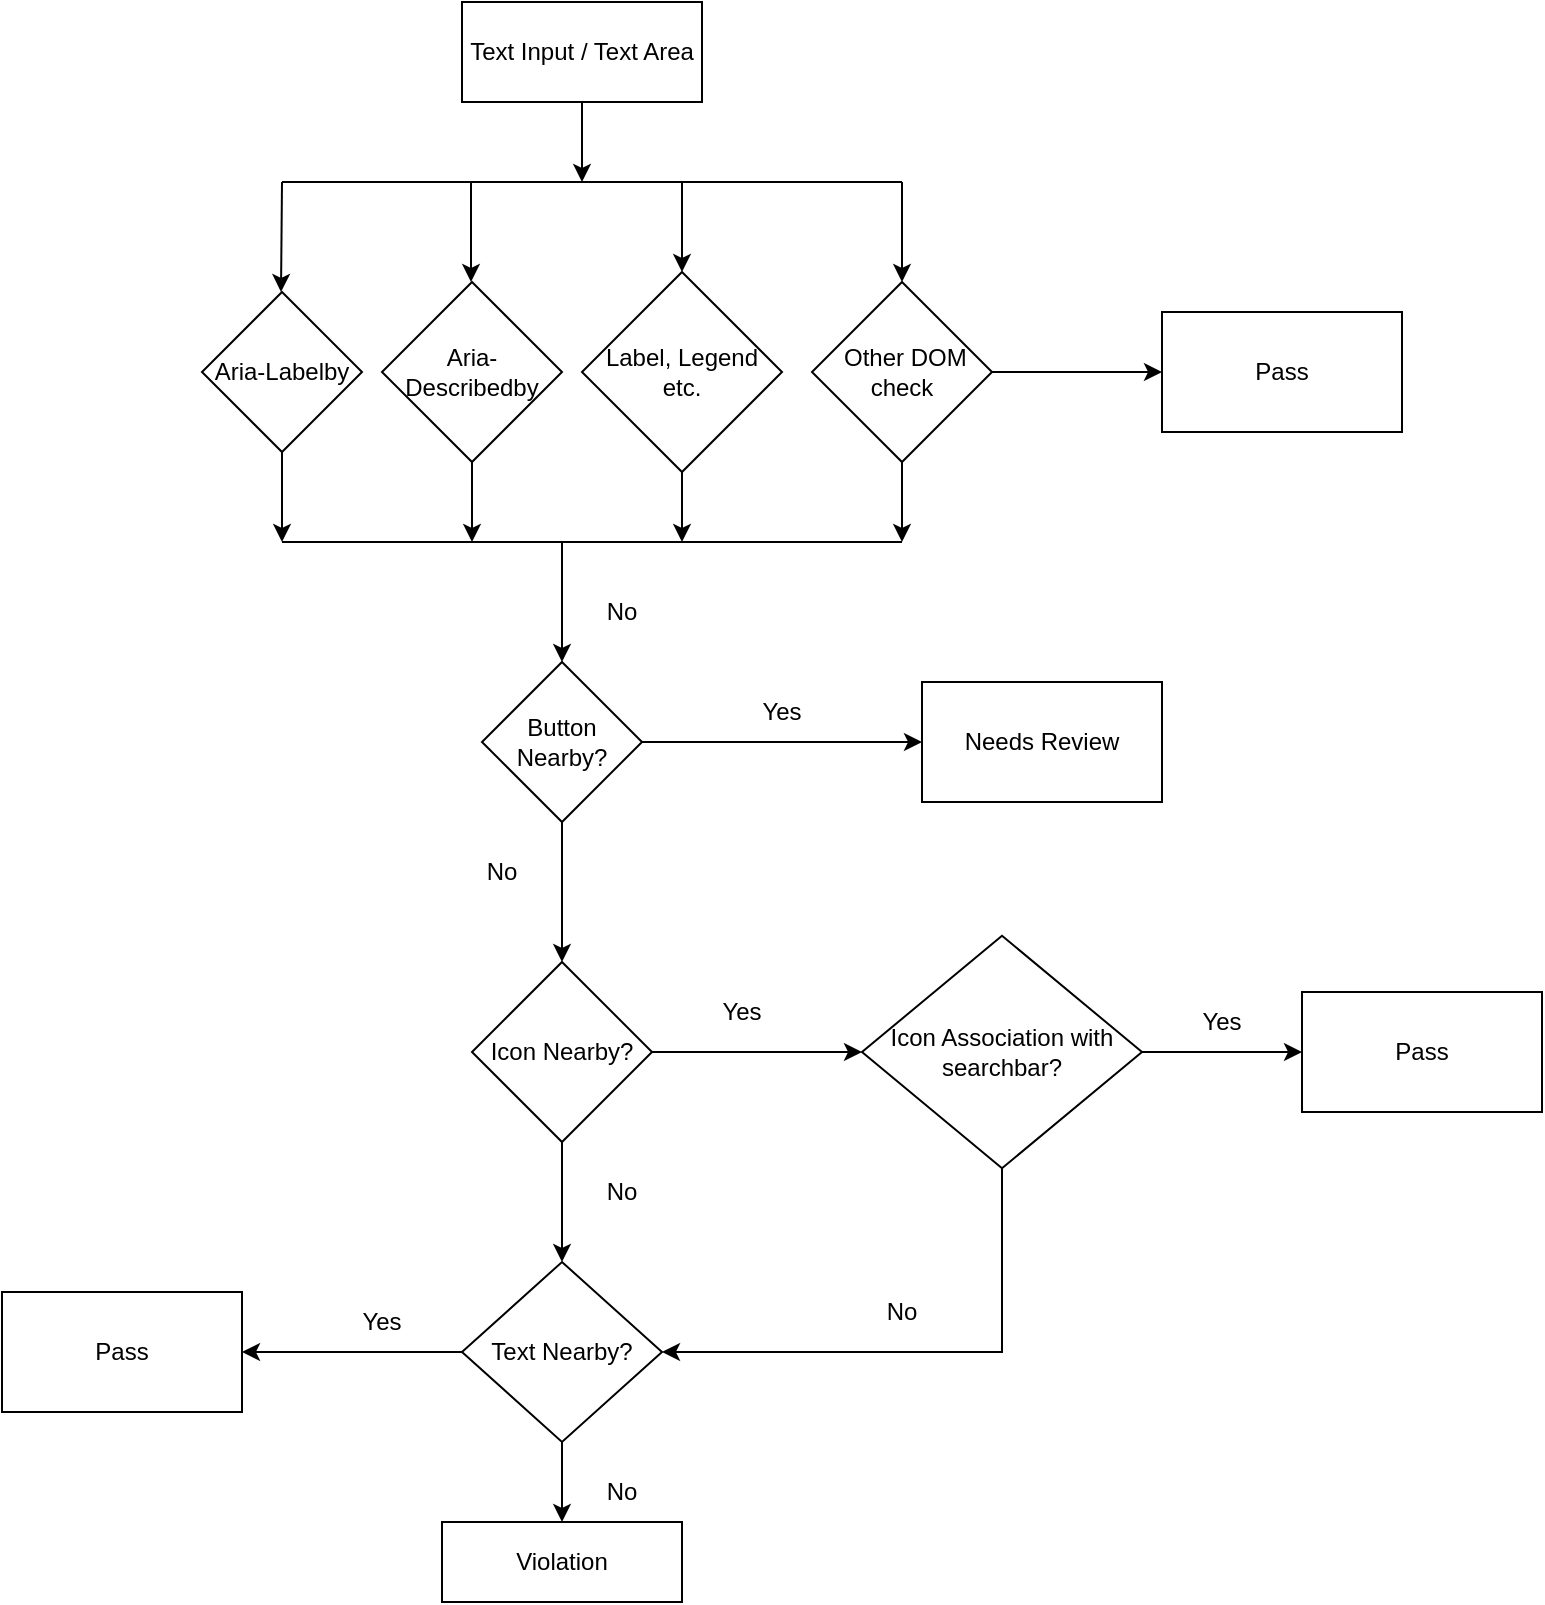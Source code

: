 <mxfile version="26.0.11">
  <diagram name="Page-1" id="6y8bqSkhwxHyhpt03ezP">
    <mxGraphModel dx="1781" dy="1808" grid="1" gridSize="10" guides="1" tooltips="1" connect="1" arrows="1" fold="1" page="1" pageScale="1" pageWidth="827" pageHeight="1169" math="0" shadow="0">
      <root>
        <mxCell id="0" />
        <mxCell id="1" parent="0" />
        <mxCell id="iE8akrcNWoSmcrd2y75R-5" style="edgeStyle=orthogonalEdgeStyle;rounded=0;orthogonalLoop=1;jettySize=auto;html=1;entryX=0.5;entryY=0;entryDx=0;entryDy=0;" edge="1" parent="1" source="iE8akrcNWoSmcrd2y75R-2" target="iE8akrcNWoSmcrd2y75R-4">
          <mxGeometry relative="1" as="geometry" />
        </mxCell>
        <mxCell id="iE8akrcNWoSmcrd2y75R-6" style="edgeStyle=orthogonalEdgeStyle;rounded=0;orthogonalLoop=1;jettySize=auto;html=1;" edge="1" parent="1" source="iE8akrcNWoSmcrd2y75R-2" target="iE8akrcNWoSmcrd2y75R-7">
          <mxGeometry relative="1" as="geometry">
            <mxPoint x="360" y="230" as="targetPoint" />
          </mxGeometry>
        </mxCell>
        <mxCell id="iE8akrcNWoSmcrd2y75R-2" value="Button Nearby?" style="rhombus;whiteSpace=wrap;html=1;" vertex="1" parent="1">
          <mxGeometry x="230" y="190" width="80" height="80" as="geometry" />
        </mxCell>
        <mxCell id="iE8akrcNWoSmcrd2y75R-12" style="edgeStyle=orthogonalEdgeStyle;rounded=0;orthogonalLoop=1;jettySize=auto;html=1;entryX=0;entryY=0.5;entryDx=0;entryDy=0;" edge="1" parent="1" source="iE8akrcNWoSmcrd2y75R-4" target="iE8akrcNWoSmcrd2y75R-11">
          <mxGeometry relative="1" as="geometry" />
        </mxCell>
        <mxCell id="iE8akrcNWoSmcrd2y75R-17" style="edgeStyle=orthogonalEdgeStyle;rounded=0;orthogonalLoop=1;jettySize=auto;html=1;entryX=0.5;entryY=0;entryDx=0;entryDy=0;" edge="1" parent="1" source="iE8akrcNWoSmcrd2y75R-4" target="iE8akrcNWoSmcrd2y75R-16">
          <mxGeometry relative="1" as="geometry" />
        </mxCell>
        <mxCell id="iE8akrcNWoSmcrd2y75R-4" value="Icon Nearby?" style="rhombus;whiteSpace=wrap;html=1;" vertex="1" parent="1">
          <mxGeometry x="225" y="340" width="90" height="90" as="geometry" />
        </mxCell>
        <mxCell id="iE8akrcNWoSmcrd2y75R-7" value="Needs Review" style="rounded=0;whiteSpace=wrap;html=1;" vertex="1" parent="1">
          <mxGeometry x="450" y="200" width="120" height="60" as="geometry" />
        </mxCell>
        <mxCell id="iE8akrcNWoSmcrd2y75R-8" value="Yes" style="text;html=1;align=center;verticalAlign=middle;whiteSpace=wrap;rounded=0;" vertex="1" parent="1">
          <mxGeometry x="350" y="200" width="60" height="30" as="geometry" />
        </mxCell>
        <mxCell id="iE8akrcNWoSmcrd2y75R-9" value="No" style="text;html=1;align=center;verticalAlign=middle;whiteSpace=wrap;rounded=0;" vertex="1" parent="1">
          <mxGeometry x="210" y="280" width="60" height="30" as="geometry" />
        </mxCell>
        <mxCell id="iE8akrcNWoSmcrd2y75R-15" style="edgeStyle=orthogonalEdgeStyle;rounded=0;orthogonalLoop=1;jettySize=auto;html=1;entryX=0;entryY=0.5;entryDx=0;entryDy=0;" edge="1" parent="1" source="iE8akrcNWoSmcrd2y75R-11" target="iE8akrcNWoSmcrd2y75R-14">
          <mxGeometry relative="1" as="geometry" />
        </mxCell>
        <mxCell id="iE8akrcNWoSmcrd2y75R-11" value="Icon Association with searchbar?" style="rhombus;whiteSpace=wrap;html=1;" vertex="1" parent="1">
          <mxGeometry x="420" y="326.88" width="140" height="116.25" as="geometry" />
        </mxCell>
        <mxCell id="iE8akrcNWoSmcrd2y75R-13" value="Yes" style="text;html=1;align=center;verticalAlign=middle;whiteSpace=wrap;rounded=0;" vertex="1" parent="1">
          <mxGeometry x="330" y="350" width="60" height="30" as="geometry" />
        </mxCell>
        <mxCell id="iE8akrcNWoSmcrd2y75R-14" value="Pass" style="rounded=0;whiteSpace=wrap;html=1;" vertex="1" parent="1">
          <mxGeometry x="640" y="355" width="120" height="60" as="geometry" />
        </mxCell>
        <mxCell id="iE8akrcNWoSmcrd2y75R-27" style="edgeStyle=orthogonalEdgeStyle;rounded=0;orthogonalLoop=1;jettySize=auto;html=1;entryX=1;entryY=0.5;entryDx=0;entryDy=0;" edge="1" parent="1" source="iE8akrcNWoSmcrd2y75R-16" target="iE8akrcNWoSmcrd2y75R-26">
          <mxGeometry relative="1" as="geometry" />
        </mxCell>
        <mxCell id="iE8akrcNWoSmcrd2y75R-28" style="edgeStyle=orthogonalEdgeStyle;rounded=0;orthogonalLoop=1;jettySize=auto;html=1;entryX=0.5;entryY=0;entryDx=0;entryDy=0;" edge="1" parent="1" source="iE8akrcNWoSmcrd2y75R-16" target="iE8akrcNWoSmcrd2y75R-25">
          <mxGeometry relative="1" as="geometry" />
        </mxCell>
        <mxCell id="iE8akrcNWoSmcrd2y75R-16" value="Text Nearby?" style="rhombus;whiteSpace=wrap;html=1;" vertex="1" parent="1">
          <mxGeometry x="220" y="490" width="100" height="90" as="geometry" />
        </mxCell>
        <mxCell id="iE8akrcNWoSmcrd2y75R-18" value="No" style="text;html=1;align=center;verticalAlign=middle;whiteSpace=wrap;rounded=0;" vertex="1" parent="1">
          <mxGeometry x="270" y="440" width="60" height="30" as="geometry" />
        </mxCell>
        <mxCell id="iE8akrcNWoSmcrd2y75R-19" value="Yes" style="text;html=1;align=center;verticalAlign=middle;whiteSpace=wrap;rounded=0;" vertex="1" parent="1">
          <mxGeometry x="570" y="355" width="60" height="30" as="geometry" />
        </mxCell>
        <mxCell id="iE8akrcNWoSmcrd2y75R-22" value="" style="endArrow=classic;html=1;rounded=0;exitX=0.5;exitY=1;exitDx=0;exitDy=0;entryX=1;entryY=0.5;entryDx=0;entryDy=0;" edge="1" parent="1" source="iE8akrcNWoSmcrd2y75R-11" target="iE8akrcNWoSmcrd2y75R-16">
          <mxGeometry width="50" height="50" relative="1" as="geometry">
            <mxPoint x="390" y="490" as="sourcePoint" />
            <mxPoint x="440" y="440" as="targetPoint" />
            <Array as="points">
              <mxPoint x="490" y="535" />
            </Array>
          </mxGeometry>
        </mxCell>
        <mxCell id="iE8akrcNWoSmcrd2y75R-23" value="No" style="text;html=1;align=center;verticalAlign=middle;whiteSpace=wrap;rounded=0;" vertex="1" parent="1">
          <mxGeometry x="410" y="500" width="60" height="30" as="geometry" />
        </mxCell>
        <mxCell id="iE8akrcNWoSmcrd2y75R-25" value="Violation" style="rounded=0;whiteSpace=wrap;html=1;" vertex="1" parent="1">
          <mxGeometry x="210" y="620" width="120" height="40" as="geometry" />
        </mxCell>
        <mxCell id="iE8akrcNWoSmcrd2y75R-26" value="Pass" style="rounded=0;whiteSpace=wrap;html=1;" vertex="1" parent="1">
          <mxGeometry x="-10" y="505" width="120" height="60" as="geometry" />
        </mxCell>
        <mxCell id="iE8akrcNWoSmcrd2y75R-29" value="Yes" style="text;html=1;align=center;verticalAlign=middle;whiteSpace=wrap;rounded=0;" vertex="1" parent="1">
          <mxGeometry x="150" y="505" width="60" height="30" as="geometry" />
        </mxCell>
        <mxCell id="iE8akrcNWoSmcrd2y75R-30" value="No" style="text;html=1;align=center;verticalAlign=middle;whiteSpace=wrap;rounded=0;" vertex="1" parent="1">
          <mxGeometry x="270" y="590" width="60" height="30" as="geometry" />
        </mxCell>
        <mxCell id="iE8akrcNWoSmcrd2y75R-40" style="edgeStyle=orthogonalEdgeStyle;rounded=0;orthogonalLoop=1;jettySize=auto;html=1;" edge="1" parent="1" source="iE8akrcNWoSmcrd2y75R-31">
          <mxGeometry relative="1" as="geometry">
            <mxPoint x="280" y="-50" as="targetPoint" />
          </mxGeometry>
        </mxCell>
        <mxCell id="iE8akrcNWoSmcrd2y75R-31" value="Text Input / Text Area" style="rounded=0;whiteSpace=wrap;html=1;" vertex="1" parent="1">
          <mxGeometry x="220" y="-140" width="120" height="50" as="geometry" />
        </mxCell>
        <mxCell id="iE8akrcNWoSmcrd2y75R-48" style="edgeStyle=orthogonalEdgeStyle;rounded=0;orthogonalLoop=1;jettySize=auto;html=1;" edge="1" parent="1" source="iE8akrcNWoSmcrd2y75R-33">
          <mxGeometry relative="1" as="geometry">
            <mxPoint x="130" y="130" as="targetPoint" />
          </mxGeometry>
        </mxCell>
        <mxCell id="iE8akrcNWoSmcrd2y75R-33" value="Aria-Labelby" style="rhombus;whiteSpace=wrap;html=1;" vertex="1" parent="1">
          <mxGeometry x="90" y="5" width="80" height="80" as="geometry" />
        </mxCell>
        <mxCell id="iE8akrcNWoSmcrd2y75R-47" style="edgeStyle=orthogonalEdgeStyle;rounded=0;orthogonalLoop=1;jettySize=auto;html=1;" edge="1" parent="1" source="iE8akrcNWoSmcrd2y75R-34">
          <mxGeometry relative="1" as="geometry">
            <mxPoint x="225" y="130" as="targetPoint" />
          </mxGeometry>
        </mxCell>
        <mxCell id="iE8akrcNWoSmcrd2y75R-34" value="Aria-Describedby" style="rhombus;whiteSpace=wrap;html=1;" vertex="1" parent="1">
          <mxGeometry x="180" width="90" height="90" as="geometry" />
        </mxCell>
        <mxCell id="iE8akrcNWoSmcrd2y75R-44" style="edgeStyle=orthogonalEdgeStyle;rounded=0;orthogonalLoop=1;jettySize=auto;html=1;" edge="1" parent="1" source="iE8akrcNWoSmcrd2y75R-36">
          <mxGeometry relative="1" as="geometry">
            <mxPoint x="330" y="130" as="targetPoint" />
          </mxGeometry>
        </mxCell>
        <mxCell id="iE8akrcNWoSmcrd2y75R-36" value="Label, Legend etc." style="rhombus;whiteSpace=wrap;html=1;" vertex="1" parent="1">
          <mxGeometry x="280" y="-5" width="100" height="100" as="geometry" />
        </mxCell>
        <mxCell id="iE8akrcNWoSmcrd2y75R-46" style="edgeStyle=orthogonalEdgeStyle;rounded=0;orthogonalLoop=1;jettySize=auto;html=1;" edge="1" parent="1" source="iE8akrcNWoSmcrd2y75R-37">
          <mxGeometry relative="1" as="geometry">
            <mxPoint x="440" y="130" as="targetPoint" />
          </mxGeometry>
        </mxCell>
        <mxCell id="iE8akrcNWoSmcrd2y75R-58" style="edgeStyle=orthogonalEdgeStyle;rounded=0;orthogonalLoop=1;jettySize=auto;html=1;entryX=0;entryY=0.5;entryDx=0;entryDy=0;" edge="1" parent="1" source="iE8akrcNWoSmcrd2y75R-37" target="iE8akrcNWoSmcrd2y75R-57">
          <mxGeometry relative="1" as="geometry" />
        </mxCell>
        <mxCell id="iE8akrcNWoSmcrd2y75R-37" value="&amp;nbsp;Other DOM check" style="rhombus;whiteSpace=wrap;html=1;" vertex="1" parent="1">
          <mxGeometry x="395" width="90" height="90" as="geometry" />
        </mxCell>
        <mxCell id="iE8akrcNWoSmcrd2y75R-39" value="" style="endArrow=none;html=1;rounded=0;" edge="1" parent="1">
          <mxGeometry width="50" height="50" relative="1" as="geometry">
            <mxPoint x="130" y="-50" as="sourcePoint" />
            <mxPoint x="440" y="-50" as="targetPoint" />
          </mxGeometry>
        </mxCell>
        <mxCell id="iE8akrcNWoSmcrd2y75R-41" value="" style="endArrow=none;html=1;rounded=0;" edge="1" parent="1">
          <mxGeometry width="50" height="50" relative="1" as="geometry">
            <mxPoint x="130" y="130" as="sourcePoint" />
            <mxPoint x="440" y="130" as="targetPoint" />
          </mxGeometry>
        </mxCell>
        <mxCell id="iE8akrcNWoSmcrd2y75R-42" value="" style="endArrow=classic;html=1;rounded=0;" edge="1" parent="1" target="iE8akrcNWoSmcrd2y75R-2">
          <mxGeometry width="50" height="50" relative="1" as="geometry">
            <mxPoint x="270" y="130" as="sourcePoint" />
            <mxPoint x="440" y="80" as="targetPoint" />
          </mxGeometry>
        </mxCell>
        <mxCell id="iE8akrcNWoSmcrd2y75R-43" value="" style="endArrow=classic;html=1;rounded=0;entryX=0.5;entryY=0;entryDx=0;entryDy=0;" edge="1" parent="1" target="iE8akrcNWoSmcrd2y75R-37">
          <mxGeometry width="50" height="50" relative="1" as="geometry">
            <mxPoint x="440" y="-50" as="sourcePoint" />
            <mxPoint x="490" y="-100" as="targetPoint" />
          </mxGeometry>
        </mxCell>
        <mxCell id="iE8akrcNWoSmcrd2y75R-52" value="" style="endArrow=classic;html=1;rounded=0;entryX=0.5;entryY=0;entryDx=0;entryDy=0;" edge="1" parent="1" target="iE8akrcNWoSmcrd2y75R-36">
          <mxGeometry width="50" height="50" relative="1" as="geometry">
            <mxPoint x="330" y="-50" as="sourcePoint" />
            <mxPoint x="330" y="-10" as="targetPoint" />
          </mxGeometry>
        </mxCell>
        <mxCell id="iE8akrcNWoSmcrd2y75R-53" value="" style="endArrow=classic;html=1;rounded=0;entryX=0.5;entryY=0;entryDx=0;entryDy=0;" edge="1" parent="1">
          <mxGeometry width="50" height="50" relative="1" as="geometry">
            <mxPoint x="224.5" y="-50" as="sourcePoint" />
            <mxPoint x="224.5" as="targetPoint" />
          </mxGeometry>
        </mxCell>
        <mxCell id="iE8akrcNWoSmcrd2y75R-54" value="" style="endArrow=classic;html=1;rounded=0;entryX=0.5;entryY=0;entryDx=0;entryDy=0;" edge="1" parent="1">
          <mxGeometry width="50" height="50" relative="1" as="geometry">
            <mxPoint x="130" y="-50" as="sourcePoint" />
            <mxPoint x="129.5" y="5" as="targetPoint" />
          </mxGeometry>
        </mxCell>
        <mxCell id="iE8akrcNWoSmcrd2y75R-55" value="No" style="text;html=1;align=center;verticalAlign=middle;whiteSpace=wrap;rounded=0;" vertex="1" parent="1">
          <mxGeometry x="270" y="150" width="60" height="30" as="geometry" />
        </mxCell>
        <mxCell id="iE8akrcNWoSmcrd2y75R-57" value="Pass" style="rounded=0;whiteSpace=wrap;html=1;" vertex="1" parent="1">
          <mxGeometry x="570" y="15" width="120" height="60" as="geometry" />
        </mxCell>
      </root>
    </mxGraphModel>
  </diagram>
</mxfile>

